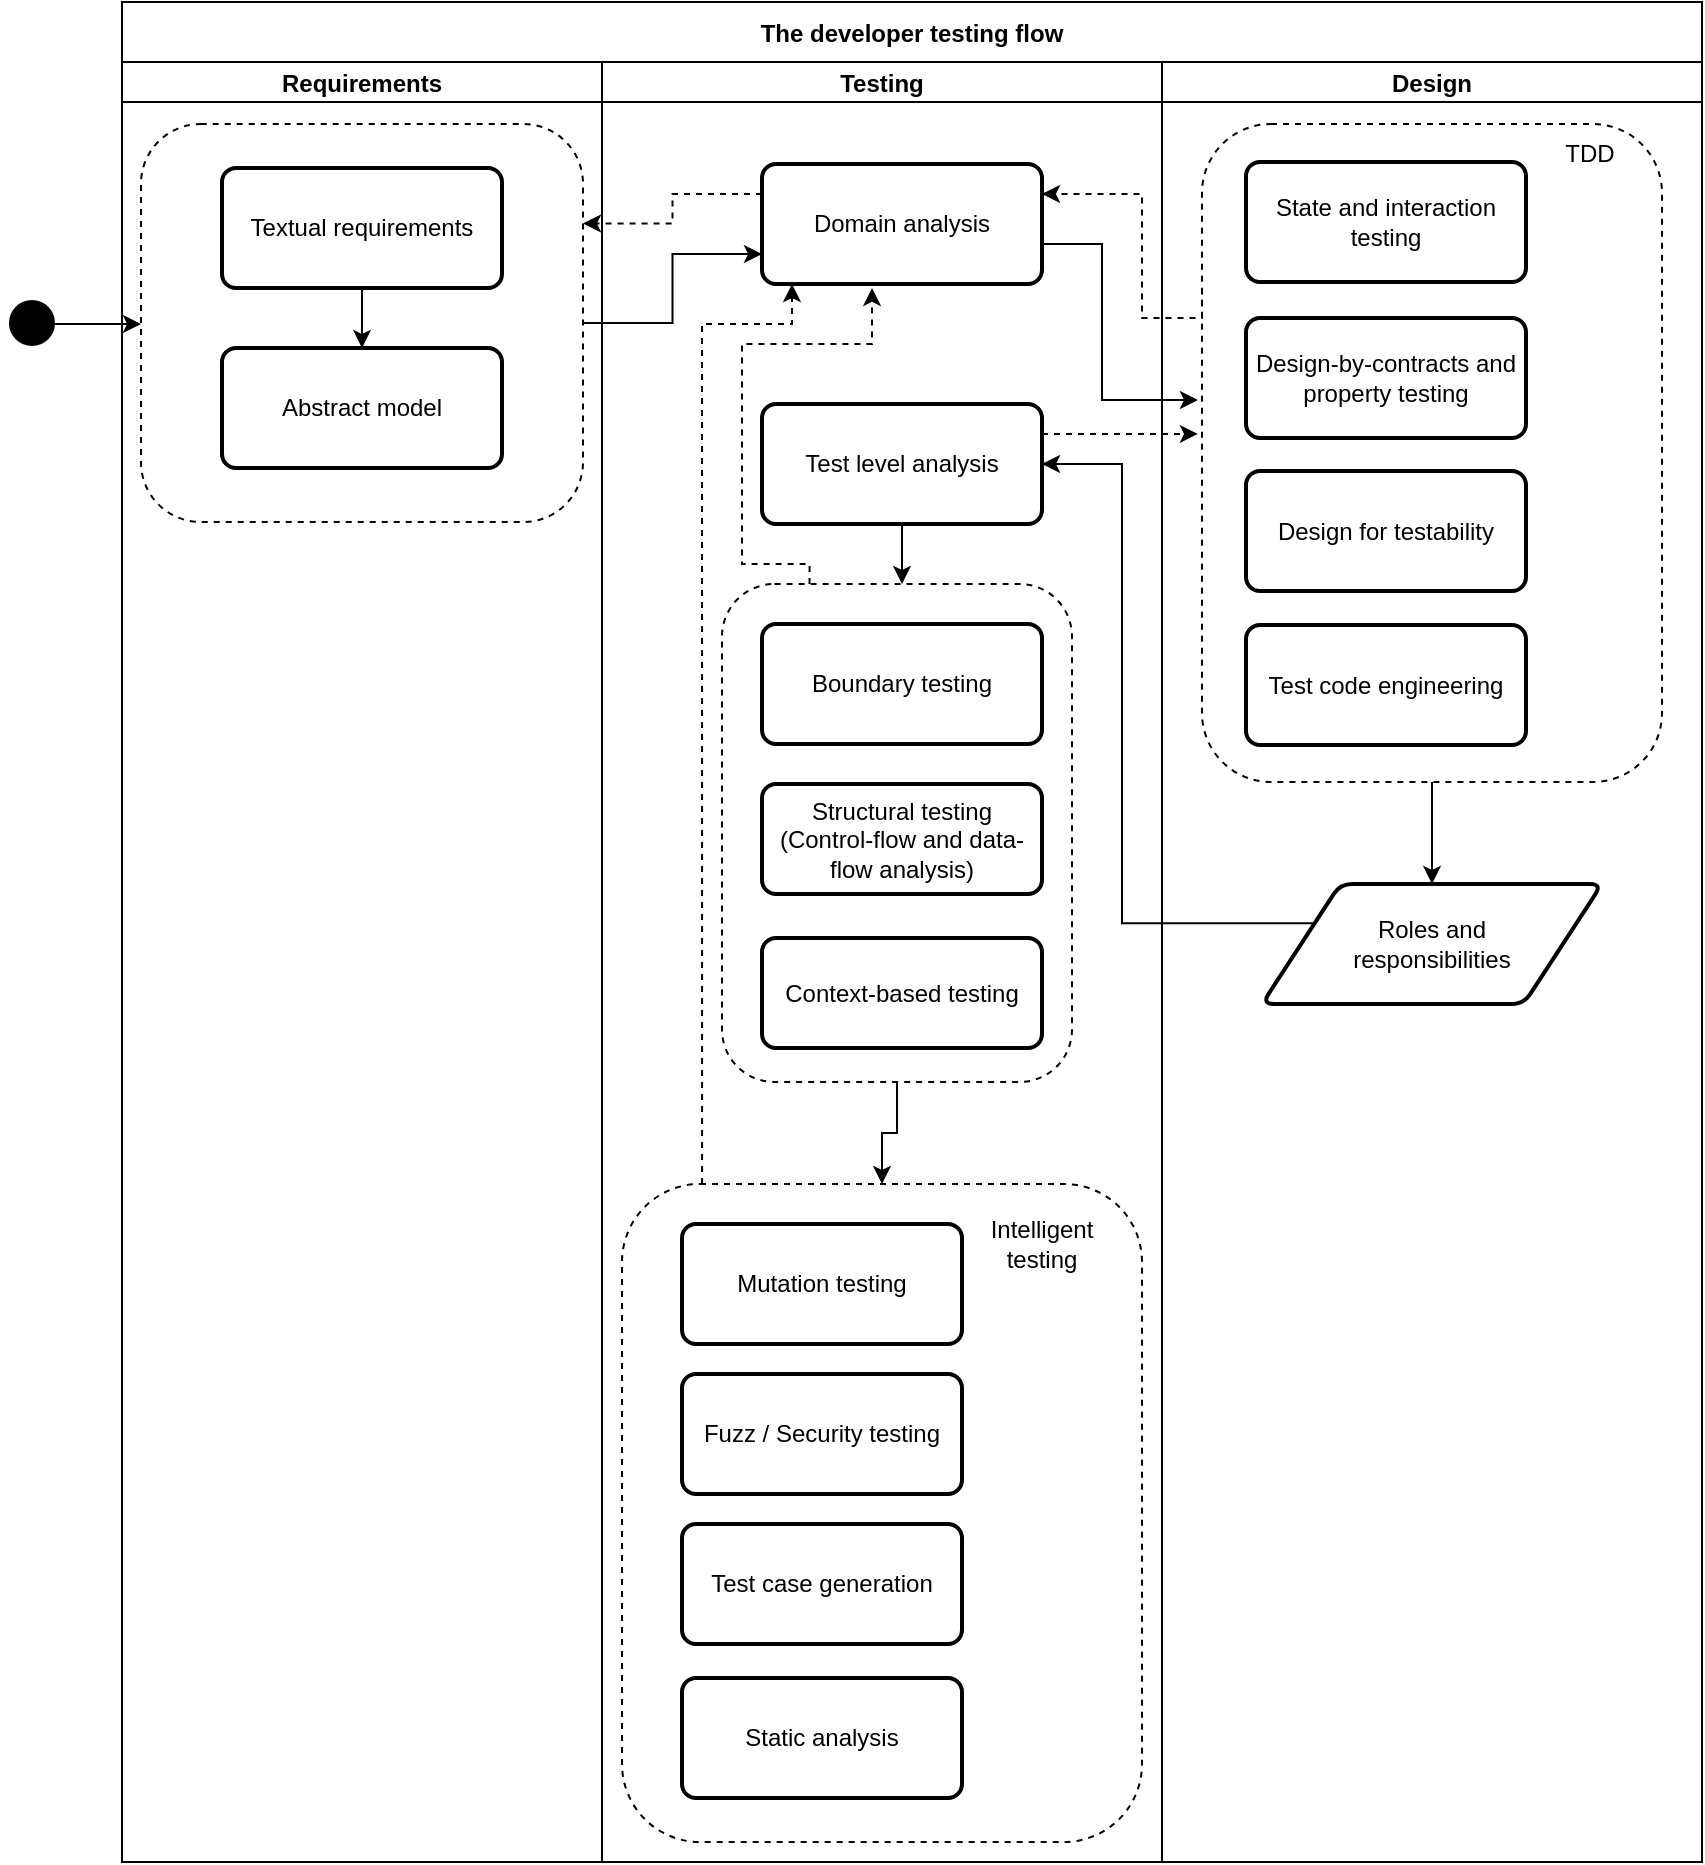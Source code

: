 <mxfile version="13.0.3" type="device"><diagram id="ttSm8YQ0KMcyKrg1lByc" name="Page-1"><mxGraphModel dx="946" dy="680" grid="1" gridSize="10" guides="1" tooltips="1" connect="1" arrows="1" fold="1" page="1" pageScale="1" pageWidth="1169" pageHeight="827" math="0" shadow="0"><root><mxCell id="0"/><mxCell id="1" parent="0"/><mxCell id="OemvYyEyrUeObJTSuEuE-15" value="The developer testing flow" style="swimlane;startSize=30;" parent="1" vertex="1"><mxGeometry x="63" y="49" width="790" height="930" as="geometry"/></mxCell><mxCell id="OemvYyEyrUeObJTSuEuE-16" value="Requirements" style="swimlane;startSize=20;" parent="OemvYyEyrUeObJTSuEuE-15" vertex="1"><mxGeometry y="30" width="240" height="900" as="geometry"/></mxCell><mxCell id="OemvYyEyrUeObJTSuEuE-120" value="" style="rounded=1;whiteSpace=wrap;html=1;strokeColor=#000000;dashed=1;" parent="OemvYyEyrUeObJTSuEuE-16" vertex="1"><mxGeometry x="9.5" y="31" width="221" height="199" as="geometry"/></mxCell><mxCell id="OemvYyEyrUeObJTSuEuE-125" style="edgeStyle=orthogonalEdgeStyle;rounded=0;orthogonalLoop=1;jettySize=auto;html=1;exitX=0.5;exitY=1;exitDx=0;exitDy=0;strokeColor=#000000;" parent="OemvYyEyrUeObJTSuEuE-16" source="OemvYyEyrUeObJTSuEuE-1" target="OemvYyEyrUeObJTSuEuE-8" edge="1"><mxGeometry relative="1" as="geometry"/></mxCell><mxCell id="OemvYyEyrUeObJTSuEuE-1" value="Textual requirements" style="rounded=1;whiteSpace=wrap;html=1;absoluteArcSize=1;arcSize=14;strokeWidth=2;" parent="OemvYyEyrUeObJTSuEuE-16" vertex="1"><mxGeometry x="50" y="53" width="140" height="60" as="geometry"/></mxCell><mxCell id="OemvYyEyrUeObJTSuEuE-8" value="Abstract model" style="rounded=1;whiteSpace=wrap;html=1;absoluteArcSize=1;arcSize=14;strokeWidth=2;" parent="OemvYyEyrUeObJTSuEuE-16" vertex="1"><mxGeometry x="50" y="143" width="140" height="60" as="geometry"/></mxCell><mxCell id="OemvYyEyrUeObJTSuEuE-19" value="Testing" style="swimlane;startSize=20;" parent="OemvYyEyrUeObJTSuEuE-15" vertex="1"><mxGeometry x="240" y="30" width="280" height="900" as="geometry"/></mxCell><mxCell id="fB2giFtJMMGryYyE_Hzh-9" value="" style="group" vertex="1" connectable="0" parent="OemvYyEyrUeObJTSuEuE-19"><mxGeometry x="70" y="221" width="175" height="249" as="geometry"/></mxCell><mxCell id="fB2giFtJMMGryYyE_Hzh-11" value="Test level analysis" style="rounded=1;whiteSpace=wrap;html=1;absoluteArcSize=1;arcSize=14;strokeWidth=2;" vertex="1" parent="fB2giFtJMMGryYyE_Hzh-9"><mxGeometry x="10" y="-50" width="140" height="60" as="geometry"/></mxCell><mxCell id="fB2giFtJMMGryYyE_Hzh-12" value="" style="group" vertex="1" connectable="0" parent="fB2giFtJMMGryYyE_Hzh-9"><mxGeometry x="-10" y="40" width="175" height="249" as="geometry"/></mxCell><mxCell id="azZE44Wy0j2QQUo2JCBi-1" value="" style="rounded=1;whiteSpace=wrap;html=1;strokeColor=#000000;dashed=1;" parent="fB2giFtJMMGryYyE_Hzh-12" vertex="1"><mxGeometry width="175" height="249" as="geometry"/></mxCell><mxCell id="OemvYyEyrUeObJTSuEuE-9" value="Boundary testing" style="rounded=1;whiteSpace=wrap;html=1;absoluteArcSize=1;arcSize=14;strokeWidth=2;" parent="fB2giFtJMMGryYyE_Hzh-12" vertex="1"><mxGeometry x="20" y="20" width="140" height="60" as="geometry"/></mxCell><mxCell id="OemvYyEyrUeObJTSuEuE-97" value="Structural testing&lt;br&gt;(Control-flow and data-flow analysis)" style="rounded=1;whiteSpace=wrap;html=1;absoluteArcSize=1;arcSize=14;strokeWidth=2;" parent="fB2giFtJMMGryYyE_Hzh-12" vertex="1"><mxGeometry x="20" y="100" width="140" height="55" as="geometry"/></mxCell><mxCell id="fB2giFtJMMGryYyE_Hzh-6" value="Context-based testing" style="rounded=1;whiteSpace=wrap;html=1;absoluteArcSize=1;arcSize=14;strokeWidth=2;" vertex="1" parent="fB2giFtJMMGryYyE_Hzh-12"><mxGeometry x="20" y="177" width="140" height="55" as="geometry"/></mxCell><mxCell id="fB2giFtJMMGryYyE_Hzh-7" style="edgeStyle=orthogonalEdgeStyle;rounded=0;orthogonalLoop=1;jettySize=auto;html=1;exitX=0.5;exitY=1;exitDx=0;exitDy=0;" edge="1" parent="fB2giFtJMMGryYyE_Hzh-12" source="azZE44Wy0j2QQUo2JCBi-1" target="azZE44Wy0j2QQUo2JCBi-1"><mxGeometry relative="1" as="geometry"/></mxCell><mxCell id="fB2giFtJMMGryYyE_Hzh-14" value="" style="group" vertex="1" connectable="0" parent="OemvYyEyrUeObJTSuEuE-19"><mxGeometry x="10" y="561" width="260" height="329" as="geometry"/></mxCell><mxCell id="OemvYyEyrUeObJTSuEuE-100" value="" style="rounded=1;whiteSpace=wrap;html=1;strokeColor=#000000;dashed=1;" parent="fB2giFtJMMGryYyE_Hzh-14" vertex="1"><mxGeometry width="260" height="329" as="geometry"/></mxCell><mxCell id="OemvYyEyrUeObJTSuEuE-105" value="Mutation testing" style="rounded=1;whiteSpace=wrap;html=1;absoluteArcSize=1;arcSize=14;strokeWidth=2;" parent="fB2giFtJMMGryYyE_Hzh-14" vertex="1"><mxGeometry x="30" y="20" width="140" height="60" as="geometry"/></mxCell><mxCell id="OemvYyEyrUeObJTSuEuE-106" value="Fuzz / Security testing" style="rounded=1;whiteSpace=wrap;html=1;absoluteArcSize=1;arcSize=14;strokeWidth=2;" parent="fB2giFtJMMGryYyE_Hzh-14" vertex="1"><mxGeometry x="30" y="95" width="140" height="60" as="geometry"/></mxCell><mxCell id="OemvYyEyrUeObJTSuEuE-107" value="Test case generation" style="rounded=1;whiteSpace=wrap;html=1;absoluteArcSize=1;arcSize=14;strokeWidth=2;" parent="fB2giFtJMMGryYyE_Hzh-14" vertex="1"><mxGeometry x="30" y="170" width="140" height="60" as="geometry"/></mxCell><mxCell id="OemvYyEyrUeObJTSuEuE-108" value="Intelligent&lt;br&gt;testing" style="text;html=1;strokeColor=none;fillColor=none;align=center;verticalAlign=middle;whiteSpace=wrap;rounded=0;dashed=1;" parent="fB2giFtJMMGryYyE_Hzh-14" vertex="1"><mxGeometry x="190" y="20" width="40" height="20" as="geometry"/></mxCell><mxCell id="azZE44Wy0j2QQUo2JCBi-4" value="Static analysis" style="rounded=1;whiteSpace=wrap;html=1;absoluteArcSize=1;arcSize=14;strokeWidth=2;" parent="fB2giFtJMMGryYyE_Hzh-14" vertex="1"><mxGeometry x="30" y="247" width="140" height="60" as="geometry"/></mxCell><mxCell id="fB2giFtJMMGryYyE_Hzh-18" style="edgeStyle=orthogonalEdgeStyle;rounded=0;orthogonalLoop=1;jettySize=auto;html=1;exitX=0.5;exitY=1;exitDx=0;exitDy=0;entryX=0.5;entryY=0;entryDx=0;entryDy=0;" edge="1" parent="OemvYyEyrUeObJTSuEuE-19" source="azZE44Wy0j2QQUo2JCBi-1" target="OemvYyEyrUeObJTSuEuE-100"><mxGeometry relative="1" as="geometry"/></mxCell><mxCell id="OemvYyEyrUeObJTSuEuE-20" value="Design" style="swimlane;startSize=20;" parent="OemvYyEyrUeObJTSuEuE-15" vertex="1"><mxGeometry x="520" y="30" width="270" height="900" as="geometry"/></mxCell><mxCell id="OemvYyEyrUeObJTSuEuE-90" value="" style="rounded=1;whiteSpace=wrap;html=1;strokeColor=#000000;dashed=1;" parent="OemvYyEyrUeObJTSuEuE-20" vertex="1"><mxGeometry x="20" y="31" width="230" height="329" as="geometry"/></mxCell><mxCell id="OemvYyEyrUeObJTSuEuE-63" style="edgeStyle=orthogonalEdgeStyle;rounded=0;orthogonalLoop=1;jettySize=auto;html=1;exitX=0.5;exitY=1;exitDx=0;exitDy=0;strokeColor=#000000;" parent="OemvYyEyrUeObJTSuEuE-20" edge="1"><mxGeometry relative="1" as="geometry"><mxPoint x="125" y="100" as="sourcePoint"/><mxPoint x="125" y="100" as="targetPoint"/></mxGeometry></mxCell><mxCell id="OemvYyEyrUeObJTSuEuE-91" value="TDD" style="text;html=1;strokeColor=none;fillColor=none;align=center;verticalAlign=middle;whiteSpace=wrap;rounded=0;dashed=1;" parent="OemvYyEyrUeObJTSuEuE-20" vertex="1"><mxGeometry x="194" y="36" width="40" height="20" as="geometry"/></mxCell><mxCell id="OemvYyEyrUeObJTSuEuE-109" value="Design-by-contracts and property testing" style="rounded=1;whiteSpace=wrap;html=1;absoluteArcSize=1;arcSize=14;strokeWidth=2;" parent="OemvYyEyrUeObJTSuEuE-20" vertex="1"><mxGeometry x="42" y="128" width="140" height="60" as="geometry"/></mxCell><mxCell id="OemvYyEyrUeObJTSuEuE-110" value="State and interaction testing" style="rounded=1;whiteSpace=wrap;html=1;absoluteArcSize=1;arcSize=14;strokeWidth=2;" parent="OemvYyEyrUeObJTSuEuE-20" vertex="1"><mxGeometry x="42" y="50" width="140" height="60" as="geometry"/></mxCell><mxCell id="OemvYyEyrUeObJTSuEuE-115" value="Design for testability" style="rounded=1;whiteSpace=wrap;html=1;absoluteArcSize=1;arcSize=14;strokeWidth=2;" parent="OemvYyEyrUeObJTSuEuE-20" vertex="1"><mxGeometry x="42" y="204.5" width="140" height="60" as="geometry"/></mxCell><mxCell id="OemvYyEyrUeObJTSuEuE-129" value="Roles and &lt;br&gt;responsibilities" style="shape=parallelogram;html=1;strokeWidth=2;perimeter=parallelogramPerimeter;whiteSpace=wrap;rounded=1;arcSize=12;size=0.23;" parent="OemvYyEyrUeObJTSuEuE-20" vertex="1"><mxGeometry x="50" y="411" width="170" height="60" as="geometry"/></mxCell><mxCell id="OemvYyEyrUeObJTSuEuE-130" style="edgeStyle=orthogonalEdgeStyle;rounded=0;orthogonalLoop=1;jettySize=auto;html=1;exitX=0.5;exitY=1;exitDx=0;exitDy=0;strokeColor=#000000;" parent="OemvYyEyrUeObJTSuEuE-20" source="OemvYyEyrUeObJTSuEuE-90" target="OemvYyEyrUeObJTSuEuE-129" edge="1"><mxGeometry relative="1" as="geometry"><mxPoint x="135" y="331" as="targetPoint"/></mxGeometry></mxCell><mxCell id="OemvYyEyrUeObJTSuEuE-135" value="Test code engineering" style="rounded=1;whiteSpace=wrap;html=1;absoluteArcSize=1;arcSize=14;strokeWidth=2;" parent="OemvYyEyrUeObJTSuEuE-20" vertex="1"><mxGeometry x="42" y="281.5" width="140" height="60" as="geometry"/></mxCell><mxCell id="OemvYyEyrUeObJTSuEuE-94" style="edgeStyle=orthogonalEdgeStyle;rounded=0;orthogonalLoop=1;jettySize=auto;html=1;exitX=1;exitY=0.75;exitDx=0;exitDy=0;strokeColor=#000000;" parent="OemvYyEyrUeObJTSuEuE-15" source="OemvYyEyrUeObJTSuEuE-3" edge="1"><mxGeometry relative="1" as="geometry"><Array as="points"><mxPoint x="460" y="121"/><mxPoint x="490" y="121"/><mxPoint x="490" y="199"/></Array><mxPoint x="538" y="199" as="targetPoint"/></mxGeometry></mxCell><mxCell id="OemvYyEyrUeObJTSuEuE-126" style="edgeStyle=orthogonalEdgeStyle;rounded=0;orthogonalLoop=1;jettySize=auto;html=1;exitX=1;exitY=0.5;exitDx=0;exitDy=0;entryX=0;entryY=0.75;entryDx=0;entryDy=0;strokeColor=#000000;" parent="OemvYyEyrUeObJTSuEuE-15" source="OemvYyEyrUeObJTSuEuE-120" target="OemvYyEyrUeObJTSuEuE-3" edge="1"><mxGeometry relative="1" as="geometry"/></mxCell><mxCell id="9jYzqmTOW8yZpLBomB3B-3" style="edgeStyle=orthogonalEdgeStyle;rounded=0;orthogonalLoop=1;jettySize=auto;html=1;exitX=0;exitY=0.25;exitDx=0;exitDy=0;entryX=1;entryY=0.25;entryDx=0;entryDy=0;dashed=1;" parent="OemvYyEyrUeObJTSuEuE-15" source="OemvYyEyrUeObJTSuEuE-3" target="OemvYyEyrUeObJTSuEuE-120" edge="1"><mxGeometry relative="1" as="geometry"/></mxCell><mxCell id="9jYzqmTOW8yZpLBomB3B-4" style="edgeStyle=orthogonalEdgeStyle;rounded=0;orthogonalLoop=1;jettySize=auto;html=1;exitX=0;exitY=0.25;exitDx=0;exitDy=0;entryX=1;entryY=0.25;entryDx=0;entryDy=0;dashed=1;" parent="OemvYyEyrUeObJTSuEuE-15" source="OemvYyEyrUeObJTSuEuE-90" target="OemvYyEyrUeObJTSuEuE-3" edge="1"><mxGeometry relative="1" as="geometry"><Array as="points"><mxPoint x="510" y="158"/><mxPoint x="510" y="96"/></Array></mxGeometry></mxCell><mxCell id="OemvYyEyrUeObJTSuEuE-3" value="Domain analysis" style="rounded=1;whiteSpace=wrap;html=1;absoluteArcSize=1;arcSize=14;strokeWidth=2;" parent="OemvYyEyrUeObJTSuEuE-15" vertex="1"><mxGeometry x="320" y="81" width="140" height="60" as="geometry"/></mxCell><mxCell id="9jYzqmTOW8yZpLBomB3B-5" style="edgeStyle=orthogonalEdgeStyle;rounded=0;orthogonalLoop=1;jettySize=auto;html=1;exitX=0.154;exitY=0;exitDx=0;exitDy=0;dashed=1;exitPerimeter=0;" parent="OemvYyEyrUeObJTSuEuE-15" source="OemvYyEyrUeObJTSuEuE-100" edge="1"><mxGeometry relative="1" as="geometry"><Array as="points"><mxPoint x="290" y="161"/><mxPoint x="335" y="161"/></Array><mxPoint x="335" y="141" as="targetPoint"/></mxGeometry></mxCell><mxCell id="fB2giFtJMMGryYyE_Hzh-13" style="edgeStyle=orthogonalEdgeStyle;rounded=0;orthogonalLoop=1;jettySize=auto;html=1;exitX=0;exitY=0.25;exitDx=0;exitDy=0;entryX=1;entryY=0.5;entryDx=0;entryDy=0;" edge="1" parent="OemvYyEyrUeObJTSuEuE-15" source="OemvYyEyrUeObJTSuEuE-129" target="fB2giFtJMMGryYyE_Hzh-11"><mxGeometry relative="1" as="geometry"><Array as="points"><mxPoint x="500" y="461"/><mxPoint x="500" y="231"/></Array></mxGeometry></mxCell><mxCell id="fB2giFtJMMGryYyE_Hzh-20" style="edgeStyle=orthogonalEdgeStyle;rounded=0;orthogonalLoop=1;jettySize=auto;html=1;exitX=0.25;exitY=0;exitDx=0;exitDy=0;entryX=0.393;entryY=1.033;entryDx=0;entryDy=0;entryPerimeter=0;dashed=1;" edge="1" parent="OemvYyEyrUeObJTSuEuE-15" source="azZE44Wy0j2QQUo2JCBi-1" target="OemvYyEyrUeObJTSuEuE-3"><mxGeometry relative="1" as="geometry"><Array as="points"><mxPoint x="344" y="281"/><mxPoint x="310" y="281"/><mxPoint x="310" y="171"/><mxPoint x="375" y="171"/></Array></mxGeometry></mxCell><mxCell id="fB2giFtJMMGryYyE_Hzh-21" style="edgeStyle=orthogonalEdgeStyle;rounded=0;orthogonalLoop=1;jettySize=auto;html=1;exitX=1;exitY=0.25;exitDx=0;exitDy=0;entryX=-0.009;entryY=0.471;entryDx=0;entryDy=0;entryPerimeter=0;dashed=1;" edge="1" parent="OemvYyEyrUeObJTSuEuE-15" source="fB2giFtJMMGryYyE_Hzh-11" target="OemvYyEyrUeObJTSuEuE-90"><mxGeometry relative="1" as="geometry"/></mxCell><mxCell id="azZE44Wy0j2QQUo2JCBi-6" style="edgeStyle=orthogonalEdgeStyle;rounded=0;orthogonalLoop=1;jettySize=auto;html=1;" parent="1" target="OemvYyEyrUeObJTSuEuE-120" edge="1"><mxGeometry relative="1" as="geometry"><mxPoint x="63" y="205" as="targetPoint"/><mxPoint x="23" y="210" as="sourcePoint"/><Array as="points"><mxPoint x="53" y="210"/><mxPoint x="53" y="210"/></Array></mxGeometry></mxCell><mxCell id="OemvYyEyrUeObJTSuEuE-46" value="" style="ellipse;html=1;shape=startState;fillColor=#000000;strokeColor=#000000;" parent="1" vertex="1"><mxGeometry x="3" y="194.5" width="30" height="30" as="geometry"/></mxCell><mxCell id="fB2giFtJMMGryYyE_Hzh-15" style="edgeStyle=orthogonalEdgeStyle;rounded=0;orthogonalLoop=1;jettySize=auto;html=1;exitX=0.5;exitY=1;exitDx=0;exitDy=0;" edge="1" parent="1" source="fB2giFtJMMGryYyE_Hzh-11"><mxGeometry relative="1" as="geometry"><mxPoint x="453" y="340" as="targetPoint"/></mxGeometry></mxCell></root></mxGraphModel></diagram></mxfile>